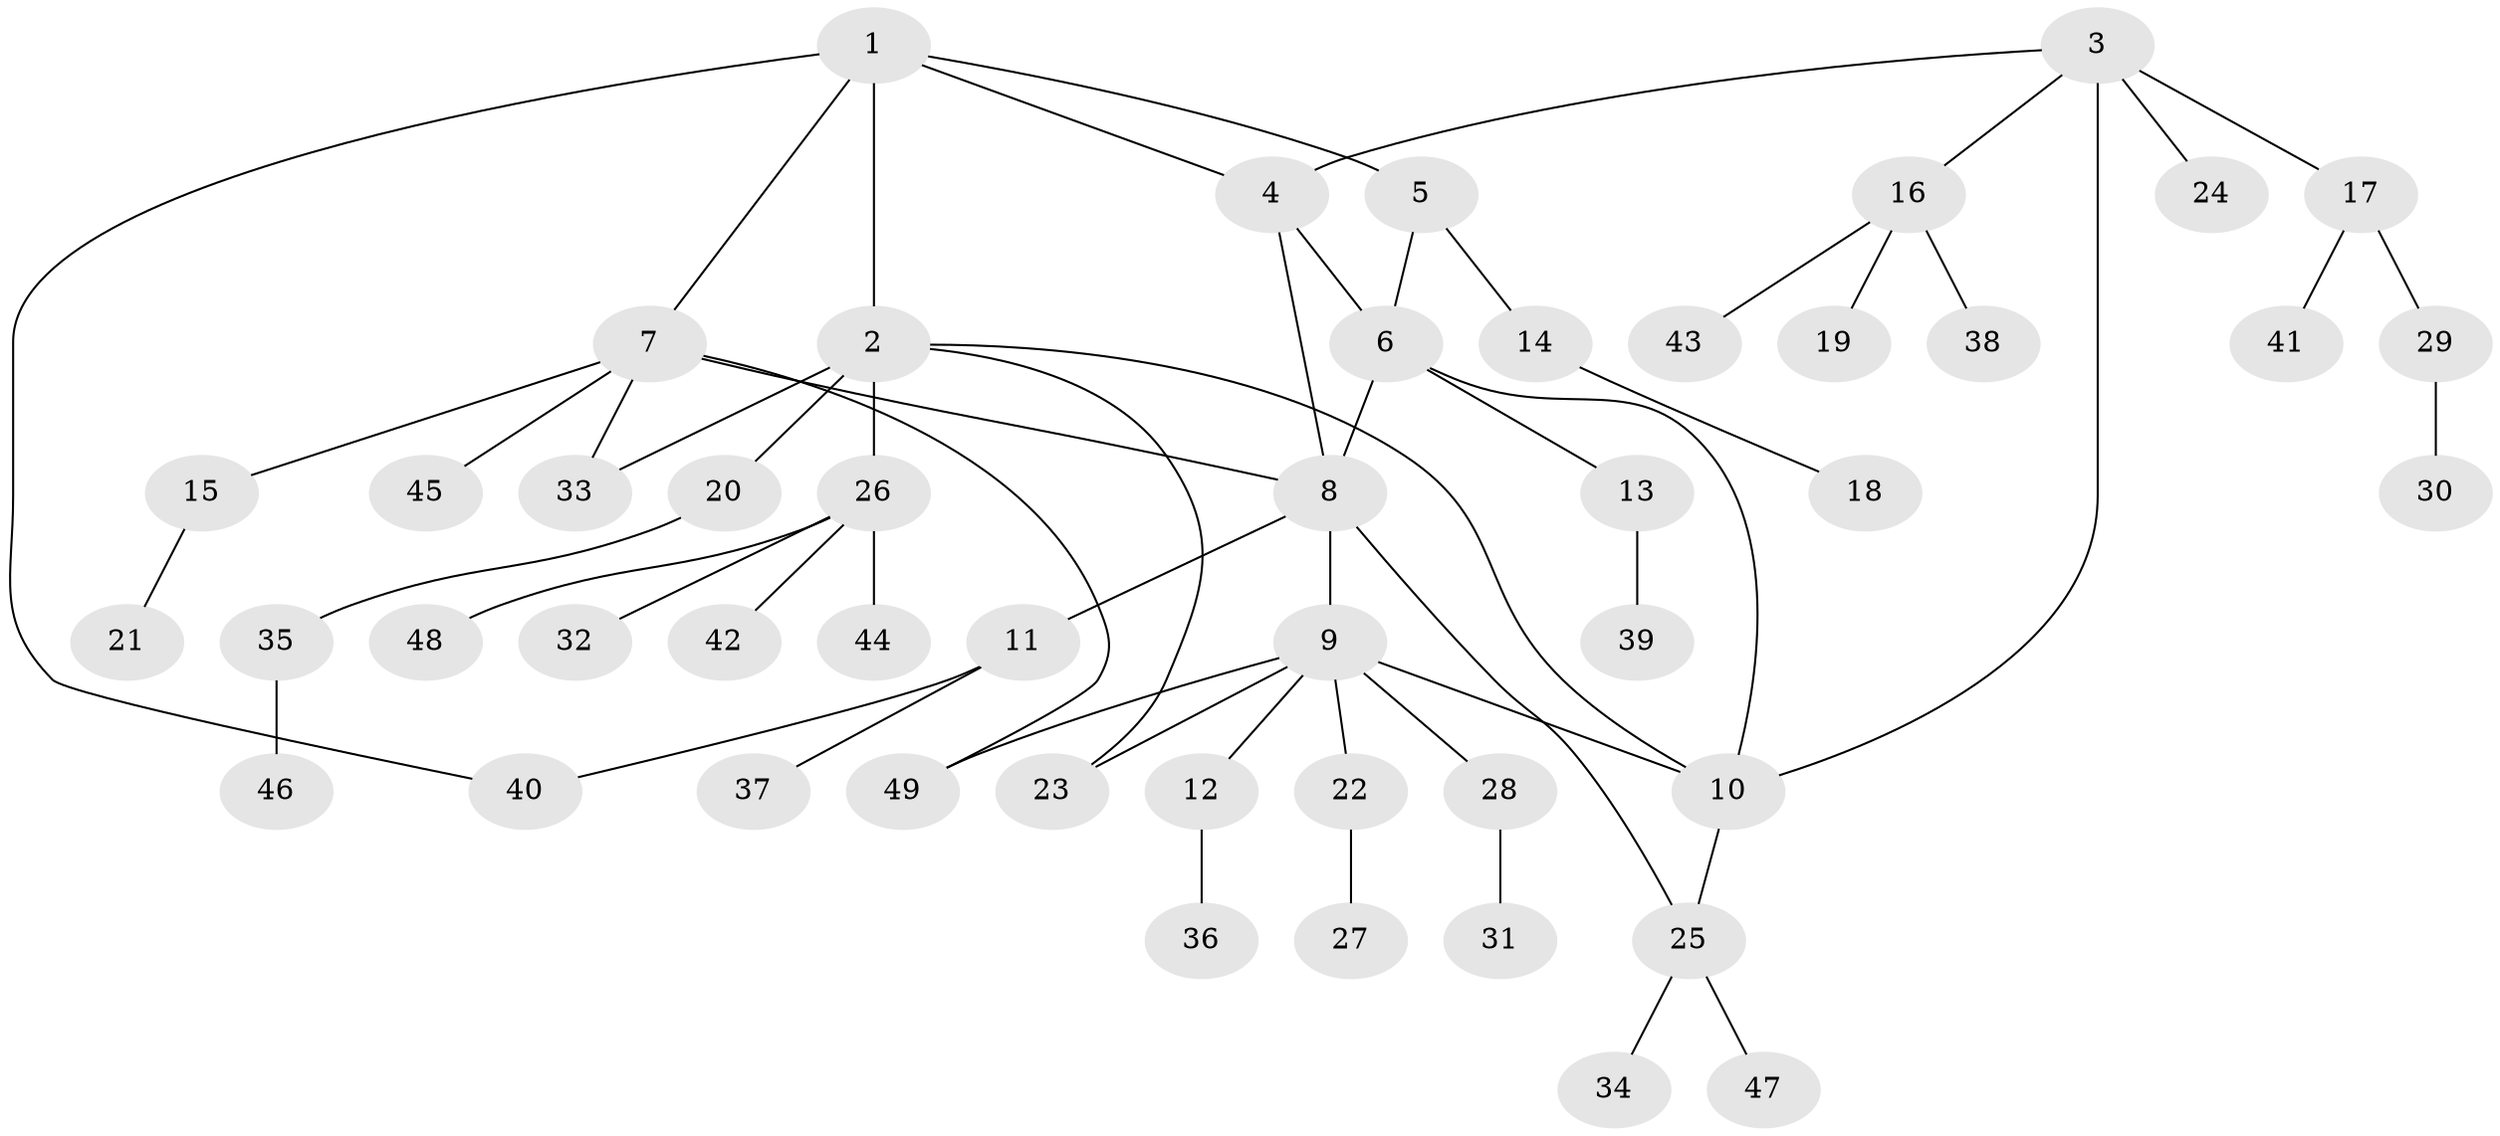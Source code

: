 // Generated by graph-tools (version 1.1) at 2025/26/03/09/25 03:26:45]
// undirected, 49 vertices, 59 edges
graph export_dot {
graph [start="1"]
  node [color=gray90,style=filled];
  1;
  2;
  3;
  4;
  5;
  6;
  7;
  8;
  9;
  10;
  11;
  12;
  13;
  14;
  15;
  16;
  17;
  18;
  19;
  20;
  21;
  22;
  23;
  24;
  25;
  26;
  27;
  28;
  29;
  30;
  31;
  32;
  33;
  34;
  35;
  36;
  37;
  38;
  39;
  40;
  41;
  42;
  43;
  44;
  45;
  46;
  47;
  48;
  49;
  1 -- 2;
  1 -- 4;
  1 -- 5;
  1 -- 7;
  1 -- 40;
  2 -- 10;
  2 -- 20;
  2 -- 23;
  2 -- 26;
  2 -- 33;
  3 -- 4;
  3 -- 10;
  3 -- 16;
  3 -- 17;
  3 -- 24;
  4 -- 6;
  4 -- 8;
  5 -- 6;
  5 -- 14;
  6 -- 8;
  6 -- 10;
  6 -- 13;
  7 -- 8;
  7 -- 15;
  7 -- 33;
  7 -- 45;
  7 -- 49;
  8 -- 9;
  8 -- 11;
  8 -- 25;
  9 -- 10;
  9 -- 12;
  9 -- 22;
  9 -- 23;
  9 -- 28;
  9 -- 49;
  10 -- 25;
  11 -- 37;
  11 -- 40;
  12 -- 36;
  13 -- 39;
  14 -- 18;
  15 -- 21;
  16 -- 19;
  16 -- 38;
  16 -- 43;
  17 -- 29;
  17 -- 41;
  20 -- 35;
  22 -- 27;
  25 -- 34;
  25 -- 47;
  26 -- 32;
  26 -- 42;
  26 -- 44;
  26 -- 48;
  28 -- 31;
  29 -- 30;
  35 -- 46;
}
